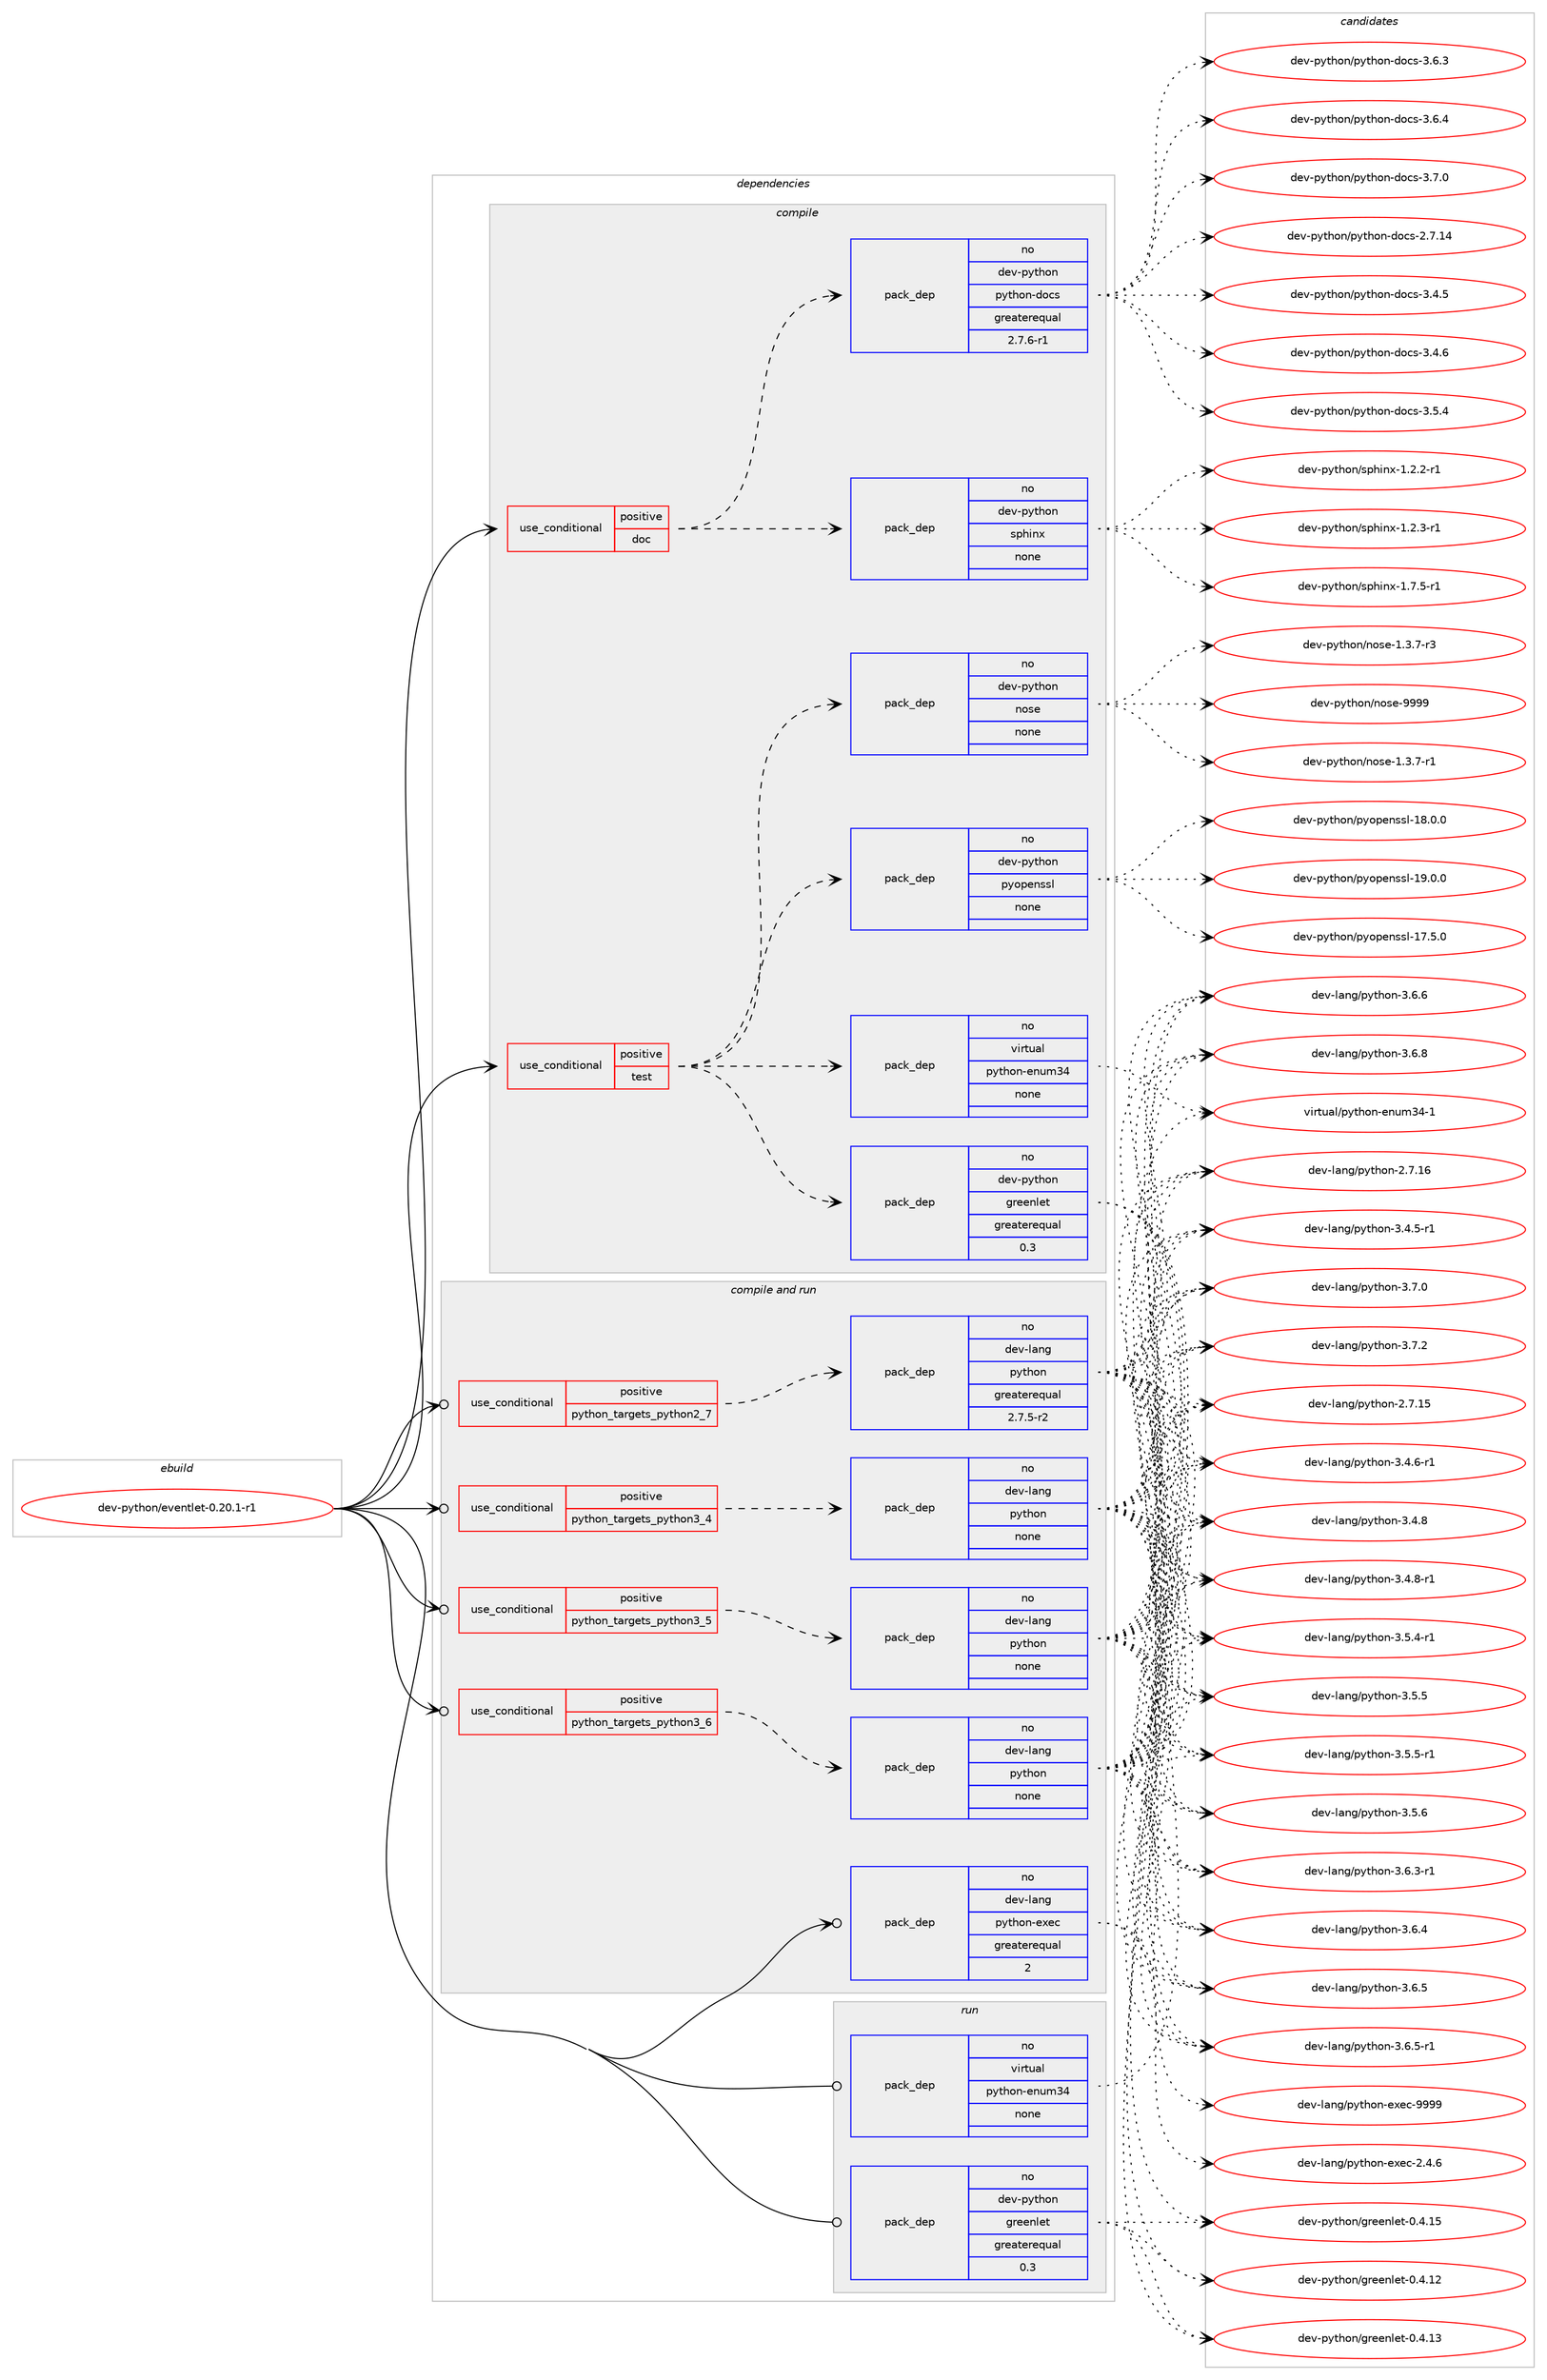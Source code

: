 digraph prolog {

# *************
# Graph options
# *************

newrank=true;
concentrate=true;
compound=true;
graph [rankdir=LR,fontname=Helvetica,fontsize=10,ranksep=1.5];#, ranksep=2.5, nodesep=0.2];
edge  [arrowhead=vee];
node  [fontname=Helvetica,fontsize=10];

# **********
# The ebuild
# **********

subgraph cluster_leftcol {
color=gray;
rank=same;
label=<<i>ebuild</i>>;
id [label="dev-python/eventlet-0.20.1-r1", color=red, width=4, href="../dev-python/eventlet-0.20.1-r1.svg"];
}

# ****************
# The dependencies
# ****************

subgraph cluster_midcol {
color=gray;
label=<<i>dependencies</i>>;
subgraph cluster_compile {
fillcolor="#eeeeee";
style=filled;
label=<<i>compile</i>>;
subgraph cond373983 {
dependency1408233 [label=<<TABLE BORDER="0" CELLBORDER="1" CELLSPACING="0" CELLPADDING="4"><TR><TD ROWSPAN="3" CELLPADDING="10">use_conditional</TD></TR><TR><TD>positive</TD></TR><TR><TD>doc</TD></TR></TABLE>>, shape=none, color=red];
subgraph pack1010991 {
dependency1408234 [label=<<TABLE BORDER="0" CELLBORDER="1" CELLSPACING="0" CELLPADDING="4" WIDTH="220"><TR><TD ROWSPAN="6" CELLPADDING="30">pack_dep</TD></TR><TR><TD WIDTH="110">no</TD></TR><TR><TD>dev-python</TD></TR><TR><TD>sphinx</TD></TR><TR><TD>none</TD></TR><TR><TD></TD></TR></TABLE>>, shape=none, color=blue];
}
dependency1408233:e -> dependency1408234:w [weight=20,style="dashed",arrowhead="vee"];
subgraph pack1010992 {
dependency1408235 [label=<<TABLE BORDER="0" CELLBORDER="1" CELLSPACING="0" CELLPADDING="4" WIDTH="220"><TR><TD ROWSPAN="6" CELLPADDING="30">pack_dep</TD></TR><TR><TD WIDTH="110">no</TD></TR><TR><TD>dev-python</TD></TR><TR><TD>python-docs</TD></TR><TR><TD>greaterequal</TD></TR><TR><TD>2.7.6-r1</TD></TR></TABLE>>, shape=none, color=blue];
}
dependency1408233:e -> dependency1408235:w [weight=20,style="dashed",arrowhead="vee"];
}
id:e -> dependency1408233:w [weight=20,style="solid",arrowhead="vee"];
subgraph cond373984 {
dependency1408236 [label=<<TABLE BORDER="0" CELLBORDER="1" CELLSPACING="0" CELLPADDING="4"><TR><TD ROWSPAN="3" CELLPADDING="10">use_conditional</TD></TR><TR><TD>positive</TD></TR><TR><TD>test</TD></TR></TABLE>>, shape=none, color=red];
subgraph pack1010993 {
dependency1408237 [label=<<TABLE BORDER="0" CELLBORDER="1" CELLSPACING="0" CELLPADDING="4" WIDTH="220"><TR><TD ROWSPAN="6" CELLPADDING="30">pack_dep</TD></TR><TR><TD WIDTH="110">no</TD></TR><TR><TD>dev-python</TD></TR><TR><TD>greenlet</TD></TR><TR><TD>greaterequal</TD></TR><TR><TD>0.3</TD></TR></TABLE>>, shape=none, color=blue];
}
dependency1408236:e -> dependency1408237:w [weight=20,style="dashed",arrowhead="vee"];
subgraph pack1010994 {
dependency1408238 [label=<<TABLE BORDER="0" CELLBORDER="1" CELLSPACING="0" CELLPADDING="4" WIDTH="220"><TR><TD ROWSPAN="6" CELLPADDING="30">pack_dep</TD></TR><TR><TD WIDTH="110">no</TD></TR><TR><TD>virtual</TD></TR><TR><TD>python-enum34</TD></TR><TR><TD>none</TD></TR><TR><TD></TD></TR></TABLE>>, shape=none, color=blue];
}
dependency1408236:e -> dependency1408238:w [weight=20,style="dashed",arrowhead="vee"];
subgraph pack1010995 {
dependency1408239 [label=<<TABLE BORDER="0" CELLBORDER="1" CELLSPACING="0" CELLPADDING="4" WIDTH="220"><TR><TD ROWSPAN="6" CELLPADDING="30">pack_dep</TD></TR><TR><TD WIDTH="110">no</TD></TR><TR><TD>dev-python</TD></TR><TR><TD>pyopenssl</TD></TR><TR><TD>none</TD></TR><TR><TD></TD></TR></TABLE>>, shape=none, color=blue];
}
dependency1408236:e -> dependency1408239:w [weight=20,style="dashed",arrowhead="vee"];
subgraph pack1010996 {
dependency1408240 [label=<<TABLE BORDER="0" CELLBORDER="1" CELLSPACING="0" CELLPADDING="4" WIDTH="220"><TR><TD ROWSPAN="6" CELLPADDING="30">pack_dep</TD></TR><TR><TD WIDTH="110">no</TD></TR><TR><TD>dev-python</TD></TR><TR><TD>nose</TD></TR><TR><TD>none</TD></TR><TR><TD></TD></TR></TABLE>>, shape=none, color=blue];
}
dependency1408236:e -> dependency1408240:w [weight=20,style="dashed",arrowhead="vee"];
}
id:e -> dependency1408236:w [weight=20,style="solid",arrowhead="vee"];
}
subgraph cluster_compileandrun {
fillcolor="#eeeeee";
style=filled;
label=<<i>compile and run</i>>;
subgraph cond373985 {
dependency1408241 [label=<<TABLE BORDER="0" CELLBORDER="1" CELLSPACING="0" CELLPADDING="4"><TR><TD ROWSPAN="3" CELLPADDING="10">use_conditional</TD></TR><TR><TD>positive</TD></TR><TR><TD>python_targets_python2_7</TD></TR></TABLE>>, shape=none, color=red];
subgraph pack1010997 {
dependency1408242 [label=<<TABLE BORDER="0" CELLBORDER="1" CELLSPACING="0" CELLPADDING="4" WIDTH="220"><TR><TD ROWSPAN="6" CELLPADDING="30">pack_dep</TD></TR><TR><TD WIDTH="110">no</TD></TR><TR><TD>dev-lang</TD></TR><TR><TD>python</TD></TR><TR><TD>greaterequal</TD></TR><TR><TD>2.7.5-r2</TD></TR></TABLE>>, shape=none, color=blue];
}
dependency1408241:e -> dependency1408242:w [weight=20,style="dashed",arrowhead="vee"];
}
id:e -> dependency1408241:w [weight=20,style="solid",arrowhead="odotvee"];
subgraph cond373986 {
dependency1408243 [label=<<TABLE BORDER="0" CELLBORDER="1" CELLSPACING="0" CELLPADDING="4"><TR><TD ROWSPAN="3" CELLPADDING="10">use_conditional</TD></TR><TR><TD>positive</TD></TR><TR><TD>python_targets_python3_4</TD></TR></TABLE>>, shape=none, color=red];
subgraph pack1010998 {
dependency1408244 [label=<<TABLE BORDER="0" CELLBORDER="1" CELLSPACING="0" CELLPADDING="4" WIDTH="220"><TR><TD ROWSPAN="6" CELLPADDING="30">pack_dep</TD></TR><TR><TD WIDTH="110">no</TD></TR><TR><TD>dev-lang</TD></TR><TR><TD>python</TD></TR><TR><TD>none</TD></TR><TR><TD></TD></TR></TABLE>>, shape=none, color=blue];
}
dependency1408243:e -> dependency1408244:w [weight=20,style="dashed",arrowhead="vee"];
}
id:e -> dependency1408243:w [weight=20,style="solid",arrowhead="odotvee"];
subgraph cond373987 {
dependency1408245 [label=<<TABLE BORDER="0" CELLBORDER="1" CELLSPACING="0" CELLPADDING="4"><TR><TD ROWSPAN="3" CELLPADDING="10">use_conditional</TD></TR><TR><TD>positive</TD></TR><TR><TD>python_targets_python3_5</TD></TR></TABLE>>, shape=none, color=red];
subgraph pack1010999 {
dependency1408246 [label=<<TABLE BORDER="0" CELLBORDER="1" CELLSPACING="0" CELLPADDING="4" WIDTH="220"><TR><TD ROWSPAN="6" CELLPADDING="30">pack_dep</TD></TR><TR><TD WIDTH="110">no</TD></TR><TR><TD>dev-lang</TD></TR><TR><TD>python</TD></TR><TR><TD>none</TD></TR><TR><TD></TD></TR></TABLE>>, shape=none, color=blue];
}
dependency1408245:e -> dependency1408246:w [weight=20,style="dashed",arrowhead="vee"];
}
id:e -> dependency1408245:w [weight=20,style="solid",arrowhead="odotvee"];
subgraph cond373988 {
dependency1408247 [label=<<TABLE BORDER="0" CELLBORDER="1" CELLSPACING="0" CELLPADDING="4"><TR><TD ROWSPAN="3" CELLPADDING="10">use_conditional</TD></TR><TR><TD>positive</TD></TR><TR><TD>python_targets_python3_6</TD></TR></TABLE>>, shape=none, color=red];
subgraph pack1011000 {
dependency1408248 [label=<<TABLE BORDER="0" CELLBORDER="1" CELLSPACING="0" CELLPADDING="4" WIDTH="220"><TR><TD ROWSPAN="6" CELLPADDING="30">pack_dep</TD></TR><TR><TD WIDTH="110">no</TD></TR><TR><TD>dev-lang</TD></TR><TR><TD>python</TD></TR><TR><TD>none</TD></TR><TR><TD></TD></TR></TABLE>>, shape=none, color=blue];
}
dependency1408247:e -> dependency1408248:w [weight=20,style="dashed",arrowhead="vee"];
}
id:e -> dependency1408247:w [weight=20,style="solid",arrowhead="odotvee"];
subgraph pack1011001 {
dependency1408249 [label=<<TABLE BORDER="0" CELLBORDER="1" CELLSPACING="0" CELLPADDING="4" WIDTH="220"><TR><TD ROWSPAN="6" CELLPADDING="30">pack_dep</TD></TR><TR><TD WIDTH="110">no</TD></TR><TR><TD>dev-lang</TD></TR><TR><TD>python-exec</TD></TR><TR><TD>greaterequal</TD></TR><TR><TD>2</TD></TR></TABLE>>, shape=none, color=blue];
}
id:e -> dependency1408249:w [weight=20,style="solid",arrowhead="odotvee"];
}
subgraph cluster_run {
fillcolor="#eeeeee";
style=filled;
label=<<i>run</i>>;
subgraph pack1011002 {
dependency1408250 [label=<<TABLE BORDER="0" CELLBORDER="1" CELLSPACING="0" CELLPADDING="4" WIDTH="220"><TR><TD ROWSPAN="6" CELLPADDING="30">pack_dep</TD></TR><TR><TD WIDTH="110">no</TD></TR><TR><TD>dev-python</TD></TR><TR><TD>greenlet</TD></TR><TR><TD>greaterequal</TD></TR><TR><TD>0.3</TD></TR></TABLE>>, shape=none, color=blue];
}
id:e -> dependency1408250:w [weight=20,style="solid",arrowhead="odot"];
subgraph pack1011003 {
dependency1408251 [label=<<TABLE BORDER="0" CELLBORDER="1" CELLSPACING="0" CELLPADDING="4" WIDTH="220"><TR><TD ROWSPAN="6" CELLPADDING="30">pack_dep</TD></TR><TR><TD WIDTH="110">no</TD></TR><TR><TD>virtual</TD></TR><TR><TD>python-enum34</TD></TR><TR><TD>none</TD></TR><TR><TD></TD></TR></TABLE>>, shape=none, color=blue];
}
id:e -> dependency1408251:w [weight=20,style="solid",arrowhead="odot"];
}
}

# **************
# The candidates
# **************

subgraph cluster_choices {
rank=same;
color=gray;
label=<<i>candidates</i>>;

subgraph choice1010991 {
color=black;
nodesep=1;
choice10010111845112121116104111110471151121041051101204549465046504511449 [label="dev-python/sphinx-1.2.2-r1", color=red, width=4,href="../dev-python/sphinx-1.2.2-r1.svg"];
choice10010111845112121116104111110471151121041051101204549465046514511449 [label="dev-python/sphinx-1.2.3-r1", color=red, width=4,href="../dev-python/sphinx-1.2.3-r1.svg"];
choice10010111845112121116104111110471151121041051101204549465546534511449 [label="dev-python/sphinx-1.7.5-r1", color=red, width=4,href="../dev-python/sphinx-1.7.5-r1.svg"];
dependency1408234:e -> choice10010111845112121116104111110471151121041051101204549465046504511449:w [style=dotted,weight="100"];
dependency1408234:e -> choice10010111845112121116104111110471151121041051101204549465046514511449:w [style=dotted,weight="100"];
dependency1408234:e -> choice10010111845112121116104111110471151121041051101204549465546534511449:w [style=dotted,weight="100"];
}
subgraph choice1010992 {
color=black;
nodesep=1;
choice1001011184511212111610411111047112121116104111110451001119911545504655464952 [label="dev-python/python-docs-2.7.14", color=red, width=4,href="../dev-python/python-docs-2.7.14.svg"];
choice10010111845112121116104111110471121211161041111104510011199115455146524653 [label="dev-python/python-docs-3.4.5", color=red, width=4,href="../dev-python/python-docs-3.4.5.svg"];
choice10010111845112121116104111110471121211161041111104510011199115455146524654 [label="dev-python/python-docs-3.4.6", color=red, width=4,href="../dev-python/python-docs-3.4.6.svg"];
choice10010111845112121116104111110471121211161041111104510011199115455146534652 [label="dev-python/python-docs-3.5.4", color=red, width=4,href="../dev-python/python-docs-3.5.4.svg"];
choice10010111845112121116104111110471121211161041111104510011199115455146544651 [label="dev-python/python-docs-3.6.3", color=red, width=4,href="../dev-python/python-docs-3.6.3.svg"];
choice10010111845112121116104111110471121211161041111104510011199115455146544652 [label="dev-python/python-docs-3.6.4", color=red, width=4,href="../dev-python/python-docs-3.6.4.svg"];
choice10010111845112121116104111110471121211161041111104510011199115455146554648 [label="dev-python/python-docs-3.7.0", color=red, width=4,href="../dev-python/python-docs-3.7.0.svg"];
dependency1408235:e -> choice1001011184511212111610411111047112121116104111110451001119911545504655464952:w [style=dotted,weight="100"];
dependency1408235:e -> choice10010111845112121116104111110471121211161041111104510011199115455146524653:w [style=dotted,weight="100"];
dependency1408235:e -> choice10010111845112121116104111110471121211161041111104510011199115455146524654:w [style=dotted,weight="100"];
dependency1408235:e -> choice10010111845112121116104111110471121211161041111104510011199115455146534652:w [style=dotted,weight="100"];
dependency1408235:e -> choice10010111845112121116104111110471121211161041111104510011199115455146544651:w [style=dotted,weight="100"];
dependency1408235:e -> choice10010111845112121116104111110471121211161041111104510011199115455146544652:w [style=dotted,weight="100"];
dependency1408235:e -> choice10010111845112121116104111110471121211161041111104510011199115455146554648:w [style=dotted,weight="100"];
}
subgraph choice1010993 {
color=black;
nodesep=1;
choice100101118451121211161041111104710311410110111010810111645484652464950 [label="dev-python/greenlet-0.4.12", color=red, width=4,href="../dev-python/greenlet-0.4.12.svg"];
choice100101118451121211161041111104710311410110111010810111645484652464951 [label="dev-python/greenlet-0.4.13", color=red, width=4,href="../dev-python/greenlet-0.4.13.svg"];
choice100101118451121211161041111104710311410110111010810111645484652464953 [label="dev-python/greenlet-0.4.15", color=red, width=4,href="../dev-python/greenlet-0.4.15.svg"];
dependency1408237:e -> choice100101118451121211161041111104710311410110111010810111645484652464950:w [style=dotted,weight="100"];
dependency1408237:e -> choice100101118451121211161041111104710311410110111010810111645484652464951:w [style=dotted,weight="100"];
dependency1408237:e -> choice100101118451121211161041111104710311410110111010810111645484652464953:w [style=dotted,weight="100"];
}
subgraph choice1010994 {
color=black;
nodesep=1;
choice11810511411611797108471121211161041111104510111011710951524549 [label="virtual/python-enum34-1", color=red, width=4,href="../virtual/python-enum34-1.svg"];
dependency1408238:e -> choice11810511411611797108471121211161041111104510111011710951524549:w [style=dotted,weight="100"];
}
subgraph choice1010995 {
color=black;
nodesep=1;
choice100101118451121211161041111104711212111111210111011511510845495546534648 [label="dev-python/pyopenssl-17.5.0", color=red, width=4,href="../dev-python/pyopenssl-17.5.0.svg"];
choice100101118451121211161041111104711212111111210111011511510845495646484648 [label="dev-python/pyopenssl-18.0.0", color=red, width=4,href="../dev-python/pyopenssl-18.0.0.svg"];
choice100101118451121211161041111104711212111111210111011511510845495746484648 [label="dev-python/pyopenssl-19.0.0", color=red, width=4,href="../dev-python/pyopenssl-19.0.0.svg"];
dependency1408239:e -> choice100101118451121211161041111104711212111111210111011511510845495546534648:w [style=dotted,weight="100"];
dependency1408239:e -> choice100101118451121211161041111104711212111111210111011511510845495646484648:w [style=dotted,weight="100"];
dependency1408239:e -> choice100101118451121211161041111104711212111111210111011511510845495746484648:w [style=dotted,weight="100"];
}
subgraph choice1010996 {
color=black;
nodesep=1;
choice10010111845112121116104111110471101111151014549465146554511449 [label="dev-python/nose-1.3.7-r1", color=red, width=4,href="../dev-python/nose-1.3.7-r1.svg"];
choice10010111845112121116104111110471101111151014549465146554511451 [label="dev-python/nose-1.3.7-r3", color=red, width=4,href="../dev-python/nose-1.3.7-r3.svg"];
choice10010111845112121116104111110471101111151014557575757 [label="dev-python/nose-9999", color=red, width=4,href="../dev-python/nose-9999.svg"];
dependency1408240:e -> choice10010111845112121116104111110471101111151014549465146554511449:w [style=dotted,weight="100"];
dependency1408240:e -> choice10010111845112121116104111110471101111151014549465146554511451:w [style=dotted,weight="100"];
dependency1408240:e -> choice10010111845112121116104111110471101111151014557575757:w [style=dotted,weight="100"];
}
subgraph choice1010997 {
color=black;
nodesep=1;
choice10010111845108971101034711212111610411111045504655464953 [label="dev-lang/python-2.7.15", color=red, width=4,href="../dev-lang/python-2.7.15.svg"];
choice10010111845108971101034711212111610411111045504655464954 [label="dev-lang/python-2.7.16", color=red, width=4,href="../dev-lang/python-2.7.16.svg"];
choice1001011184510897110103471121211161041111104551465246534511449 [label="dev-lang/python-3.4.5-r1", color=red, width=4,href="../dev-lang/python-3.4.5-r1.svg"];
choice1001011184510897110103471121211161041111104551465246544511449 [label="dev-lang/python-3.4.6-r1", color=red, width=4,href="../dev-lang/python-3.4.6-r1.svg"];
choice100101118451089711010347112121116104111110455146524656 [label="dev-lang/python-3.4.8", color=red, width=4,href="../dev-lang/python-3.4.8.svg"];
choice1001011184510897110103471121211161041111104551465246564511449 [label="dev-lang/python-3.4.8-r1", color=red, width=4,href="../dev-lang/python-3.4.8-r1.svg"];
choice1001011184510897110103471121211161041111104551465346524511449 [label="dev-lang/python-3.5.4-r1", color=red, width=4,href="../dev-lang/python-3.5.4-r1.svg"];
choice100101118451089711010347112121116104111110455146534653 [label="dev-lang/python-3.5.5", color=red, width=4,href="../dev-lang/python-3.5.5.svg"];
choice1001011184510897110103471121211161041111104551465346534511449 [label="dev-lang/python-3.5.5-r1", color=red, width=4,href="../dev-lang/python-3.5.5-r1.svg"];
choice100101118451089711010347112121116104111110455146534654 [label="dev-lang/python-3.5.6", color=red, width=4,href="../dev-lang/python-3.5.6.svg"];
choice1001011184510897110103471121211161041111104551465446514511449 [label="dev-lang/python-3.6.3-r1", color=red, width=4,href="../dev-lang/python-3.6.3-r1.svg"];
choice100101118451089711010347112121116104111110455146544652 [label="dev-lang/python-3.6.4", color=red, width=4,href="../dev-lang/python-3.6.4.svg"];
choice100101118451089711010347112121116104111110455146544653 [label="dev-lang/python-3.6.5", color=red, width=4,href="../dev-lang/python-3.6.5.svg"];
choice1001011184510897110103471121211161041111104551465446534511449 [label="dev-lang/python-3.6.5-r1", color=red, width=4,href="../dev-lang/python-3.6.5-r1.svg"];
choice100101118451089711010347112121116104111110455146544654 [label="dev-lang/python-3.6.6", color=red, width=4,href="../dev-lang/python-3.6.6.svg"];
choice100101118451089711010347112121116104111110455146544656 [label="dev-lang/python-3.6.8", color=red, width=4,href="../dev-lang/python-3.6.8.svg"];
choice100101118451089711010347112121116104111110455146554648 [label="dev-lang/python-3.7.0", color=red, width=4,href="../dev-lang/python-3.7.0.svg"];
choice100101118451089711010347112121116104111110455146554650 [label="dev-lang/python-3.7.2", color=red, width=4,href="../dev-lang/python-3.7.2.svg"];
dependency1408242:e -> choice10010111845108971101034711212111610411111045504655464953:w [style=dotted,weight="100"];
dependency1408242:e -> choice10010111845108971101034711212111610411111045504655464954:w [style=dotted,weight="100"];
dependency1408242:e -> choice1001011184510897110103471121211161041111104551465246534511449:w [style=dotted,weight="100"];
dependency1408242:e -> choice1001011184510897110103471121211161041111104551465246544511449:w [style=dotted,weight="100"];
dependency1408242:e -> choice100101118451089711010347112121116104111110455146524656:w [style=dotted,weight="100"];
dependency1408242:e -> choice1001011184510897110103471121211161041111104551465246564511449:w [style=dotted,weight="100"];
dependency1408242:e -> choice1001011184510897110103471121211161041111104551465346524511449:w [style=dotted,weight="100"];
dependency1408242:e -> choice100101118451089711010347112121116104111110455146534653:w [style=dotted,weight="100"];
dependency1408242:e -> choice1001011184510897110103471121211161041111104551465346534511449:w [style=dotted,weight="100"];
dependency1408242:e -> choice100101118451089711010347112121116104111110455146534654:w [style=dotted,weight="100"];
dependency1408242:e -> choice1001011184510897110103471121211161041111104551465446514511449:w [style=dotted,weight="100"];
dependency1408242:e -> choice100101118451089711010347112121116104111110455146544652:w [style=dotted,weight="100"];
dependency1408242:e -> choice100101118451089711010347112121116104111110455146544653:w [style=dotted,weight="100"];
dependency1408242:e -> choice1001011184510897110103471121211161041111104551465446534511449:w [style=dotted,weight="100"];
dependency1408242:e -> choice100101118451089711010347112121116104111110455146544654:w [style=dotted,weight="100"];
dependency1408242:e -> choice100101118451089711010347112121116104111110455146544656:w [style=dotted,weight="100"];
dependency1408242:e -> choice100101118451089711010347112121116104111110455146554648:w [style=dotted,weight="100"];
dependency1408242:e -> choice100101118451089711010347112121116104111110455146554650:w [style=dotted,weight="100"];
}
subgraph choice1010998 {
color=black;
nodesep=1;
choice10010111845108971101034711212111610411111045504655464953 [label="dev-lang/python-2.7.15", color=red, width=4,href="../dev-lang/python-2.7.15.svg"];
choice10010111845108971101034711212111610411111045504655464954 [label="dev-lang/python-2.7.16", color=red, width=4,href="../dev-lang/python-2.7.16.svg"];
choice1001011184510897110103471121211161041111104551465246534511449 [label="dev-lang/python-3.4.5-r1", color=red, width=4,href="../dev-lang/python-3.4.5-r1.svg"];
choice1001011184510897110103471121211161041111104551465246544511449 [label="dev-lang/python-3.4.6-r1", color=red, width=4,href="../dev-lang/python-3.4.6-r1.svg"];
choice100101118451089711010347112121116104111110455146524656 [label="dev-lang/python-3.4.8", color=red, width=4,href="../dev-lang/python-3.4.8.svg"];
choice1001011184510897110103471121211161041111104551465246564511449 [label="dev-lang/python-3.4.8-r1", color=red, width=4,href="../dev-lang/python-3.4.8-r1.svg"];
choice1001011184510897110103471121211161041111104551465346524511449 [label="dev-lang/python-3.5.4-r1", color=red, width=4,href="../dev-lang/python-3.5.4-r1.svg"];
choice100101118451089711010347112121116104111110455146534653 [label="dev-lang/python-3.5.5", color=red, width=4,href="../dev-lang/python-3.5.5.svg"];
choice1001011184510897110103471121211161041111104551465346534511449 [label="dev-lang/python-3.5.5-r1", color=red, width=4,href="../dev-lang/python-3.5.5-r1.svg"];
choice100101118451089711010347112121116104111110455146534654 [label="dev-lang/python-3.5.6", color=red, width=4,href="../dev-lang/python-3.5.6.svg"];
choice1001011184510897110103471121211161041111104551465446514511449 [label="dev-lang/python-3.6.3-r1", color=red, width=4,href="../dev-lang/python-3.6.3-r1.svg"];
choice100101118451089711010347112121116104111110455146544652 [label="dev-lang/python-3.6.4", color=red, width=4,href="../dev-lang/python-3.6.4.svg"];
choice100101118451089711010347112121116104111110455146544653 [label="dev-lang/python-3.6.5", color=red, width=4,href="../dev-lang/python-3.6.5.svg"];
choice1001011184510897110103471121211161041111104551465446534511449 [label="dev-lang/python-3.6.5-r1", color=red, width=4,href="../dev-lang/python-3.6.5-r1.svg"];
choice100101118451089711010347112121116104111110455146544654 [label="dev-lang/python-3.6.6", color=red, width=4,href="../dev-lang/python-3.6.6.svg"];
choice100101118451089711010347112121116104111110455146544656 [label="dev-lang/python-3.6.8", color=red, width=4,href="../dev-lang/python-3.6.8.svg"];
choice100101118451089711010347112121116104111110455146554648 [label="dev-lang/python-3.7.0", color=red, width=4,href="../dev-lang/python-3.7.0.svg"];
choice100101118451089711010347112121116104111110455146554650 [label="dev-lang/python-3.7.2", color=red, width=4,href="../dev-lang/python-3.7.2.svg"];
dependency1408244:e -> choice10010111845108971101034711212111610411111045504655464953:w [style=dotted,weight="100"];
dependency1408244:e -> choice10010111845108971101034711212111610411111045504655464954:w [style=dotted,weight="100"];
dependency1408244:e -> choice1001011184510897110103471121211161041111104551465246534511449:w [style=dotted,weight="100"];
dependency1408244:e -> choice1001011184510897110103471121211161041111104551465246544511449:w [style=dotted,weight="100"];
dependency1408244:e -> choice100101118451089711010347112121116104111110455146524656:w [style=dotted,weight="100"];
dependency1408244:e -> choice1001011184510897110103471121211161041111104551465246564511449:w [style=dotted,weight="100"];
dependency1408244:e -> choice1001011184510897110103471121211161041111104551465346524511449:w [style=dotted,weight="100"];
dependency1408244:e -> choice100101118451089711010347112121116104111110455146534653:w [style=dotted,weight="100"];
dependency1408244:e -> choice1001011184510897110103471121211161041111104551465346534511449:w [style=dotted,weight="100"];
dependency1408244:e -> choice100101118451089711010347112121116104111110455146534654:w [style=dotted,weight="100"];
dependency1408244:e -> choice1001011184510897110103471121211161041111104551465446514511449:w [style=dotted,weight="100"];
dependency1408244:e -> choice100101118451089711010347112121116104111110455146544652:w [style=dotted,weight="100"];
dependency1408244:e -> choice100101118451089711010347112121116104111110455146544653:w [style=dotted,weight="100"];
dependency1408244:e -> choice1001011184510897110103471121211161041111104551465446534511449:w [style=dotted,weight="100"];
dependency1408244:e -> choice100101118451089711010347112121116104111110455146544654:w [style=dotted,weight="100"];
dependency1408244:e -> choice100101118451089711010347112121116104111110455146544656:w [style=dotted,weight="100"];
dependency1408244:e -> choice100101118451089711010347112121116104111110455146554648:w [style=dotted,weight="100"];
dependency1408244:e -> choice100101118451089711010347112121116104111110455146554650:w [style=dotted,weight="100"];
}
subgraph choice1010999 {
color=black;
nodesep=1;
choice10010111845108971101034711212111610411111045504655464953 [label="dev-lang/python-2.7.15", color=red, width=4,href="../dev-lang/python-2.7.15.svg"];
choice10010111845108971101034711212111610411111045504655464954 [label="dev-lang/python-2.7.16", color=red, width=4,href="../dev-lang/python-2.7.16.svg"];
choice1001011184510897110103471121211161041111104551465246534511449 [label="dev-lang/python-3.4.5-r1", color=red, width=4,href="../dev-lang/python-3.4.5-r1.svg"];
choice1001011184510897110103471121211161041111104551465246544511449 [label="dev-lang/python-3.4.6-r1", color=red, width=4,href="../dev-lang/python-3.4.6-r1.svg"];
choice100101118451089711010347112121116104111110455146524656 [label="dev-lang/python-3.4.8", color=red, width=4,href="../dev-lang/python-3.4.8.svg"];
choice1001011184510897110103471121211161041111104551465246564511449 [label="dev-lang/python-3.4.8-r1", color=red, width=4,href="../dev-lang/python-3.4.8-r1.svg"];
choice1001011184510897110103471121211161041111104551465346524511449 [label="dev-lang/python-3.5.4-r1", color=red, width=4,href="../dev-lang/python-3.5.4-r1.svg"];
choice100101118451089711010347112121116104111110455146534653 [label="dev-lang/python-3.5.5", color=red, width=4,href="../dev-lang/python-3.5.5.svg"];
choice1001011184510897110103471121211161041111104551465346534511449 [label="dev-lang/python-3.5.5-r1", color=red, width=4,href="../dev-lang/python-3.5.5-r1.svg"];
choice100101118451089711010347112121116104111110455146534654 [label="dev-lang/python-3.5.6", color=red, width=4,href="../dev-lang/python-3.5.6.svg"];
choice1001011184510897110103471121211161041111104551465446514511449 [label="dev-lang/python-3.6.3-r1", color=red, width=4,href="../dev-lang/python-3.6.3-r1.svg"];
choice100101118451089711010347112121116104111110455146544652 [label="dev-lang/python-3.6.4", color=red, width=4,href="../dev-lang/python-3.6.4.svg"];
choice100101118451089711010347112121116104111110455146544653 [label="dev-lang/python-3.6.5", color=red, width=4,href="../dev-lang/python-3.6.5.svg"];
choice1001011184510897110103471121211161041111104551465446534511449 [label="dev-lang/python-3.6.5-r1", color=red, width=4,href="../dev-lang/python-3.6.5-r1.svg"];
choice100101118451089711010347112121116104111110455146544654 [label="dev-lang/python-3.6.6", color=red, width=4,href="../dev-lang/python-3.6.6.svg"];
choice100101118451089711010347112121116104111110455146544656 [label="dev-lang/python-3.6.8", color=red, width=4,href="../dev-lang/python-3.6.8.svg"];
choice100101118451089711010347112121116104111110455146554648 [label="dev-lang/python-3.7.0", color=red, width=4,href="../dev-lang/python-3.7.0.svg"];
choice100101118451089711010347112121116104111110455146554650 [label="dev-lang/python-3.7.2", color=red, width=4,href="../dev-lang/python-3.7.2.svg"];
dependency1408246:e -> choice10010111845108971101034711212111610411111045504655464953:w [style=dotted,weight="100"];
dependency1408246:e -> choice10010111845108971101034711212111610411111045504655464954:w [style=dotted,weight="100"];
dependency1408246:e -> choice1001011184510897110103471121211161041111104551465246534511449:w [style=dotted,weight="100"];
dependency1408246:e -> choice1001011184510897110103471121211161041111104551465246544511449:w [style=dotted,weight="100"];
dependency1408246:e -> choice100101118451089711010347112121116104111110455146524656:w [style=dotted,weight="100"];
dependency1408246:e -> choice1001011184510897110103471121211161041111104551465246564511449:w [style=dotted,weight="100"];
dependency1408246:e -> choice1001011184510897110103471121211161041111104551465346524511449:w [style=dotted,weight="100"];
dependency1408246:e -> choice100101118451089711010347112121116104111110455146534653:w [style=dotted,weight="100"];
dependency1408246:e -> choice1001011184510897110103471121211161041111104551465346534511449:w [style=dotted,weight="100"];
dependency1408246:e -> choice100101118451089711010347112121116104111110455146534654:w [style=dotted,weight="100"];
dependency1408246:e -> choice1001011184510897110103471121211161041111104551465446514511449:w [style=dotted,weight="100"];
dependency1408246:e -> choice100101118451089711010347112121116104111110455146544652:w [style=dotted,weight="100"];
dependency1408246:e -> choice100101118451089711010347112121116104111110455146544653:w [style=dotted,weight="100"];
dependency1408246:e -> choice1001011184510897110103471121211161041111104551465446534511449:w [style=dotted,weight="100"];
dependency1408246:e -> choice100101118451089711010347112121116104111110455146544654:w [style=dotted,weight="100"];
dependency1408246:e -> choice100101118451089711010347112121116104111110455146544656:w [style=dotted,weight="100"];
dependency1408246:e -> choice100101118451089711010347112121116104111110455146554648:w [style=dotted,weight="100"];
dependency1408246:e -> choice100101118451089711010347112121116104111110455146554650:w [style=dotted,weight="100"];
}
subgraph choice1011000 {
color=black;
nodesep=1;
choice10010111845108971101034711212111610411111045504655464953 [label="dev-lang/python-2.7.15", color=red, width=4,href="../dev-lang/python-2.7.15.svg"];
choice10010111845108971101034711212111610411111045504655464954 [label="dev-lang/python-2.7.16", color=red, width=4,href="../dev-lang/python-2.7.16.svg"];
choice1001011184510897110103471121211161041111104551465246534511449 [label="dev-lang/python-3.4.5-r1", color=red, width=4,href="../dev-lang/python-3.4.5-r1.svg"];
choice1001011184510897110103471121211161041111104551465246544511449 [label="dev-lang/python-3.4.6-r1", color=red, width=4,href="../dev-lang/python-3.4.6-r1.svg"];
choice100101118451089711010347112121116104111110455146524656 [label="dev-lang/python-3.4.8", color=red, width=4,href="../dev-lang/python-3.4.8.svg"];
choice1001011184510897110103471121211161041111104551465246564511449 [label="dev-lang/python-3.4.8-r1", color=red, width=4,href="../dev-lang/python-3.4.8-r1.svg"];
choice1001011184510897110103471121211161041111104551465346524511449 [label="dev-lang/python-3.5.4-r1", color=red, width=4,href="../dev-lang/python-3.5.4-r1.svg"];
choice100101118451089711010347112121116104111110455146534653 [label="dev-lang/python-3.5.5", color=red, width=4,href="../dev-lang/python-3.5.5.svg"];
choice1001011184510897110103471121211161041111104551465346534511449 [label="dev-lang/python-3.5.5-r1", color=red, width=4,href="../dev-lang/python-3.5.5-r1.svg"];
choice100101118451089711010347112121116104111110455146534654 [label="dev-lang/python-3.5.6", color=red, width=4,href="../dev-lang/python-3.5.6.svg"];
choice1001011184510897110103471121211161041111104551465446514511449 [label="dev-lang/python-3.6.3-r1", color=red, width=4,href="../dev-lang/python-3.6.3-r1.svg"];
choice100101118451089711010347112121116104111110455146544652 [label="dev-lang/python-3.6.4", color=red, width=4,href="../dev-lang/python-3.6.4.svg"];
choice100101118451089711010347112121116104111110455146544653 [label="dev-lang/python-3.6.5", color=red, width=4,href="../dev-lang/python-3.6.5.svg"];
choice1001011184510897110103471121211161041111104551465446534511449 [label="dev-lang/python-3.6.5-r1", color=red, width=4,href="../dev-lang/python-3.6.5-r1.svg"];
choice100101118451089711010347112121116104111110455146544654 [label="dev-lang/python-3.6.6", color=red, width=4,href="../dev-lang/python-3.6.6.svg"];
choice100101118451089711010347112121116104111110455146544656 [label="dev-lang/python-3.6.8", color=red, width=4,href="../dev-lang/python-3.6.8.svg"];
choice100101118451089711010347112121116104111110455146554648 [label="dev-lang/python-3.7.0", color=red, width=4,href="../dev-lang/python-3.7.0.svg"];
choice100101118451089711010347112121116104111110455146554650 [label="dev-lang/python-3.7.2", color=red, width=4,href="../dev-lang/python-3.7.2.svg"];
dependency1408248:e -> choice10010111845108971101034711212111610411111045504655464953:w [style=dotted,weight="100"];
dependency1408248:e -> choice10010111845108971101034711212111610411111045504655464954:w [style=dotted,weight="100"];
dependency1408248:e -> choice1001011184510897110103471121211161041111104551465246534511449:w [style=dotted,weight="100"];
dependency1408248:e -> choice1001011184510897110103471121211161041111104551465246544511449:w [style=dotted,weight="100"];
dependency1408248:e -> choice100101118451089711010347112121116104111110455146524656:w [style=dotted,weight="100"];
dependency1408248:e -> choice1001011184510897110103471121211161041111104551465246564511449:w [style=dotted,weight="100"];
dependency1408248:e -> choice1001011184510897110103471121211161041111104551465346524511449:w [style=dotted,weight="100"];
dependency1408248:e -> choice100101118451089711010347112121116104111110455146534653:w [style=dotted,weight="100"];
dependency1408248:e -> choice1001011184510897110103471121211161041111104551465346534511449:w [style=dotted,weight="100"];
dependency1408248:e -> choice100101118451089711010347112121116104111110455146534654:w [style=dotted,weight="100"];
dependency1408248:e -> choice1001011184510897110103471121211161041111104551465446514511449:w [style=dotted,weight="100"];
dependency1408248:e -> choice100101118451089711010347112121116104111110455146544652:w [style=dotted,weight="100"];
dependency1408248:e -> choice100101118451089711010347112121116104111110455146544653:w [style=dotted,weight="100"];
dependency1408248:e -> choice1001011184510897110103471121211161041111104551465446534511449:w [style=dotted,weight="100"];
dependency1408248:e -> choice100101118451089711010347112121116104111110455146544654:w [style=dotted,weight="100"];
dependency1408248:e -> choice100101118451089711010347112121116104111110455146544656:w [style=dotted,weight="100"];
dependency1408248:e -> choice100101118451089711010347112121116104111110455146554648:w [style=dotted,weight="100"];
dependency1408248:e -> choice100101118451089711010347112121116104111110455146554650:w [style=dotted,weight="100"];
}
subgraph choice1011001 {
color=black;
nodesep=1;
choice1001011184510897110103471121211161041111104510112010199455046524654 [label="dev-lang/python-exec-2.4.6", color=red, width=4,href="../dev-lang/python-exec-2.4.6.svg"];
choice10010111845108971101034711212111610411111045101120101994557575757 [label="dev-lang/python-exec-9999", color=red, width=4,href="../dev-lang/python-exec-9999.svg"];
dependency1408249:e -> choice1001011184510897110103471121211161041111104510112010199455046524654:w [style=dotted,weight="100"];
dependency1408249:e -> choice10010111845108971101034711212111610411111045101120101994557575757:w [style=dotted,weight="100"];
}
subgraph choice1011002 {
color=black;
nodesep=1;
choice100101118451121211161041111104710311410110111010810111645484652464950 [label="dev-python/greenlet-0.4.12", color=red, width=4,href="../dev-python/greenlet-0.4.12.svg"];
choice100101118451121211161041111104710311410110111010810111645484652464951 [label="dev-python/greenlet-0.4.13", color=red, width=4,href="../dev-python/greenlet-0.4.13.svg"];
choice100101118451121211161041111104710311410110111010810111645484652464953 [label="dev-python/greenlet-0.4.15", color=red, width=4,href="../dev-python/greenlet-0.4.15.svg"];
dependency1408250:e -> choice100101118451121211161041111104710311410110111010810111645484652464950:w [style=dotted,weight="100"];
dependency1408250:e -> choice100101118451121211161041111104710311410110111010810111645484652464951:w [style=dotted,weight="100"];
dependency1408250:e -> choice100101118451121211161041111104710311410110111010810111645484652464953:w [style=dotted,weight="100"];
}
subgraph choice1011003 {
color=black;
nodesep=1;
choice11810511411611797108471121211161041111104510111011710951524549 [label="virtual/python-enum34-1", color=red, width=4,href="../virtual/python-enum34-1.svg"];
dependency1408251:e -> choice11810511411611797108471121211161041111104510111011710951524549:w [style=dotted,weight="100"];
}
}

}
